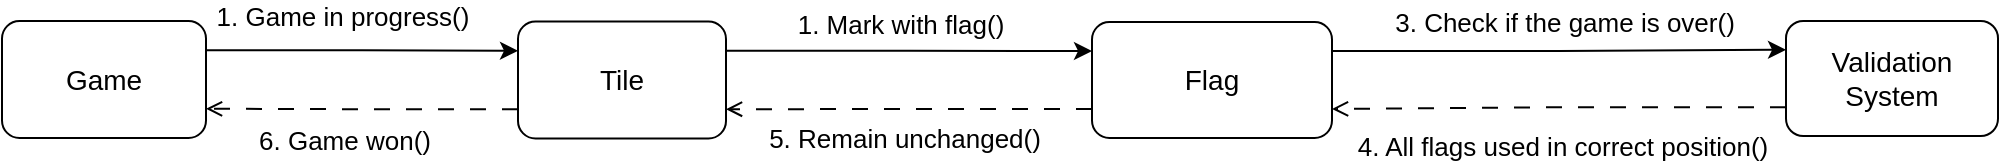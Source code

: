 <mxfile version="22.1.4" type="device">
  <diagram name="Page-1" id="PfihOsO0fXcNhbNBpuVP">
    <mxGraphModel dx="1450" dy="557" grid="0" gridSize="10" guides="1" tooltips="1" connect="1" arrows="1" fold="1" page="0" pageScale="1" pageWidth="850" pageHeight="1100" math="0" shadow="0">
      <root>
        <mxCell id="0" />
        <mxCell id="1" parent="0" />
        <mxCell id="EqIDWZd9TsldSwS-Rs7_-4" style="edgeStyle=orthogonalEdgeStyle;rounded=0;orthogonalLoop=1;jettySize=auto;html=1;exitX=1;exitY=0.25;exitDx=0;exitDy=0;entryX=0;entryY=0.25;entryDx=0;entryDy=0;" edge="1" parent="1" source="EqIDWZd9TsldSwS-Rs7_-1" target="EqIDWZd9TsldSwS-Rs7_-2">
          <mxGeometry relative="1" as="geometry">
            <mxPoint x="469.4" y="223" as="targetPoint" />
          </mxGeometry>
        </mxCell>
        <mxCell id="EqIDWZd9TsldSwS-Rs7_-5" value="&lt;font style=&quot;font-size: 13px;&quot;&gt;1. Mark with flag()&lt;/font&gt;" style="edgeLabel;html=1;align=center;verticalAlign=middle;resizable=0;points=[];" vertex="1" connectable="0" parent="EqIDWZd9TsldSwS-Rs7_-4">
          <mxGeometry x="0.049" y="-3" relative="1" as="geometry">
            <mxPoint x="-9" y="-17" as="offset" />
          </mxGeometry>
        </mxCell>
        <mxCell id="EqIDWZd9TsldSwS-Rs7_-17" style="edgeStyle=orthogonalEdgeStyle;rounded=0;orthogonalLoop=1;jettySize=auto;html=1;exitX=0;exitY=0.75;exitDx=0;exitDy=0;entryX=1;entryY=0.75;entryDx=0;entryDy=0;endArrow=open;endFill=0;dashed=1;dashPattern=8 8;" edge="1" parent="1" source="EqIDWZd9TsldSwS-Rs7_-1" target="EqIDWZd9TsldSwS-Rs7_-14">
          <mxGeometry relative="1" as="geometry" />
        </mxCell>
        <mxCell id="EqIDWZd9TsldSwS-Rs7_-18" value="&lt;font style=&quot;font-size: 13px;&quot;&gt;6. Game won()&lt;/font&gt;" style="edgeLabel;html=1;align=center;verticalAlign=middle;resizable=0;points=[];" vertex="1" connectable="0" parent="EqIDWZd9TsldSwS-Rs7_-17">
          <mxGeometry x="0.081" y="4" relative="1" as="geometry">
            <mxPoint x="-3" y="11" as="offset" />
          </mxGeometry>
        </mxCell>
        <mxCell id="EqIDWZd9TsldSwS-Rs7_-1" value="&lt;font style=&quot;font-size: 14px;&quot;&gt;Tile&lt;/font&gt;" style="rounded=1;whiteSpace=wrap;html=1;" vertex="1" parent="1">
          <mxGeometry x="215" y="207.75" width="104" height="58.5" as="geometry" />
        </mxCell>
        <mxCell id="EqIDWZd9TsldSwS-Rs7_-6" style="edgeStyle=orthogonalEdgeStyle;rounded=0;orthogonalLoop=1;jettySize=auto;html=1;exitX=0;exitY=0.75;exitDx=0;exitDy=0;entryX=1;entryY=0.75;entryDx=0;entryDy=0;dashed=1;dashPattern=8 8;endArrow=open;endFill=0;" edge="1" parent="1" source="EqIDWZd9TsldSwS-Rs7_-2" target="EqIDWZd9TsldSwS-Rs7_-1">
          <mxGeometry relative="1" as="geometry" />
        </mxCell>
        <mxCell id="EqIDWZd9TsldSwS-Rs7_-7" value="&lt;font style=&quot;font-size: 13px;&quot;&gt;5. Remain unchanged()&lt;/font&gt;" style="edgeLabel;html=1;align=center;verticalAlign=middle;resizable=0;points=[];" vertex="1" connectable="0" parent="EqIDWZd9TsldSwS-Rs7_-6">
          <mxGeometry x="0.054" y="2" relative="1" as="geometry">
            <mxPoint x="2" y="12" as="offset" />
          </mxGeometry>
        </mxCell>
        <mxCell id="EqIDWZd9TsldSwS-Rs7_-10" style="edgeStyle=orthogonalEdgeStyle;rounded=0;orthogonalLoop=1;jettySize=auto;html=1;exitX=1;exitY=0.25;exitDx=0;exitDy=0;entryX=0;entryY=0.25;entryDx=0;entryDy=0;" edge="1" parent="1" source="EqIDWZd9TsldSwS-Rs7_-2" target="EqIDWZd9TsldSwS-Rs7_-9">
          <mxGeometry relative="1" as="geometry" />
        </mxCell>
        <mxCell id="EqIDWZd9TsldSwS-Rs7_-11" value="&lt;font style=&quot;font-size: 13px;&quot;&gt;3. Check if the game is over()&lt;/font&gt;" style="edgeLabel;html=1;align=center;verticalAlign=middle;resizable=0;points=[];" vertex="1" connectable="0" parent="EqIDWZd9TsldSwS-Rs7_-10">
          <mxGeometry x="0.005" y="2" relative="1" as="geometry">
            <mxPoint x="2" y="-12" as="offset" />
          </mxGeometry>
        </mxCell>
        <mxCell id="EqIDWZd9TsldSwS-Rs7_-2" value="&lt;font style=&quot;font-size: 14px;&quot;&gt;Flag&lt;/font&gt;" style="rounded=1;whiteSpace=wrap;html=1;" vertex="1" parent="1">
          <mxGeometry x="502" y="208" width="120" height="58" as="geometry" />
        </mxCell>
        <mxCell id="EqIDWZd9TsldSwS-Rs7_-12" style="edgeStyle=orthogonalEdgeStyle;rounded=0;orthogonalLoop=1;jettySize=auto;html=1;exitX=0;exitY=0.75;exitDx=0;exitDy=0;entryX=1;entryY=0.75;entryDx=0;entryDy=0;endArrow=open;endFill=0;dashed=1;dashPattern=8 8;" edge="1" parent="1" source="EqIDWZd9TsldSwS-Rs7_-9" target="EqIDWZd9TsldSwS-Rs7_-2">
          <mxGeometry relative="1" as="geometry" />
        </mxCell>
        <mxCell id="EqIDWZd9TsldSwS-Rs7_-13" value="&lt;font style=&quot;font-size: 13px;&quot;&gt;4. All flags used in correct position()&lt;/font&gt;" style="edgeLabel;html=1;align=center;verticalAlign=middle;resizable=0;points=[];" vertex="1" connectable="0" parent="EqIDWZd9TsldSwS-Rs7_-12">
          <mxGeometry x="-0.062" relative="1" as="geometry">
            <mxPoint x="-5" y="19" as="offset" />
          </mxGeometry>
        </mxCell>
        <mxCell id="EqIDWZd9TsldSwS-Rs7_-9" value="&lt;font style=&quot;font-size: 14px;&quot;&gt;Validation System&lt;/font&gt;" style="rounded=1;whiteSpace=wrap;html=1;" vertex="1" parent="1">
          <mxGeometry x="849" y="207.5" width="106" height="57.5" as="geometry" />
        </mxCell>
        <mxCell id="EqIDWZd9TsldSwS-Rs7_-15" style="edgeStyle=orthogonalEdgeStyle;rounded=0;orthogonalLoop=1;jettySize=auto;html=1;exitX=1;exitY=0.25;exitDx=0;exitDy=0;entryX=0;entryY=0.25;entryDx=0;entryDy=0;" edge="1" parent="1" source="EqIDWZd9TsldSwS-Rs7_-14" target="EqIDWZd9TsldSwS-Rs7_-1">
          <mxGeometry relative="1" as="geometry" />
        </mxCell>
        <mxCell id="EqIDWZd9TsldSwS-Rs7_-16" value="&lt;font style=&quot;font-size: 13px;&quot;&gt;1. Game in progress()&lt;/font&gt;" style="edgeLabel;html=1;align=center;verticalAlign=middle;resizable=0;points=[];" vertex="1" connectable="0" parent="EqIDWZd9TsldSwS-Rs7_-15">
          <mxGeometry x="-0.155" y="1" relative="1" as="geometry">
            <mxPoint x="2" y="-16" as="offset" />
          </mxGeometry>
        </mxCell>
        <mxCell id="EqIDWZd9TsldSwS-Rs7_-14" value="&lt;font style=&quot;font-size: 14px;&quot;&gt;Game&lt;/font&gt;" style="rounded=1;whiteSpace=wrap;html=1;" vertex="1" parent="1">
          <mxGeometry x="-43" y="207.5" width="102" height="58.5" as="geometry" />
        </mxCell>
      </root>
    </mxGraphModel>
  </diagram>
</mxfile>
